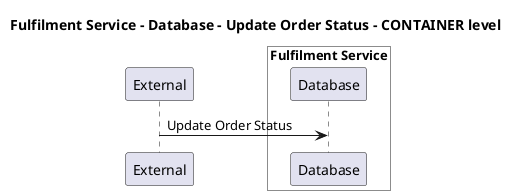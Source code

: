 @startuml

title Fulfilment Service - Database - Update Order Status - CONTAINER level

participant "External" as C4InterFlow.SoftwareSystems.ExternalSystem

box "Fulfilment Service" #White
    participant "Database" as ECommercePlatform.SoftwareSystems.FulfilmentService.Containers.Database
end box


C4InterFlow.SoftwareSystems.ExternalSystem -> ECommercePlatform.SoftwareSystems.FulfilmentService.Containers.Database : Update Order Status


@enduml
